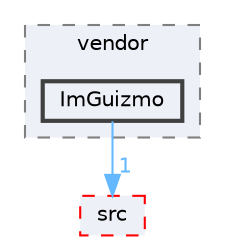 digraph "C:/shortPath/28_11_HGE/HorizonEngine2D/HorizonEngine/vendor/ImGuizmo"
{
 // LATEX_PDF_SIZE
  bgcolor="transparent";
  edge [fontname=Helvetica,fontsize=10,labelfontname=Helvetica,labelfontsize=10];
  node [fontname=Helvetica,fontsize=10,shape=box,height=0.2,width=0.4];
  compound=true
  subgraph clusterdir_f43a3dfde1b62eae6c373e47e837b703 {
    graph [ bgcolor="#edf0f7", pencolor="grey50", label="vendor", fontname=Helvetica,fontsize=10 style="filled,dashed", URL="dir_f43a3dfde1b62eae6c373e47e837b703.html",tooltip=""]
  dir_6cc3a20402b5dc3af5e692245031b489 [label="ImGuizmo", fillcolor="#edf0f7", color="grey25", style="filled,bold", URL="dir_6cc3a20402b5dc3af5e692245031b489.html",tooltip=""];
  }
  dir_07f21f2928898664b83e945f6752cc65 [label="src", fillcolor="#edf0f7", color="red", style="filled,dashed", URL="dir_07f21f2928898664b83e945f6752cc65.html",tooltip=""];
  dir_6cc3a20402b5dc3af5e692245031b489->dir_07f21f2928898664b83e945f6752cc65 [headlabel="1", labeldistance=1.5 headhref="dir_000016_000035.html" color="steelblue1" fontcolor="steelblue1"];
}
